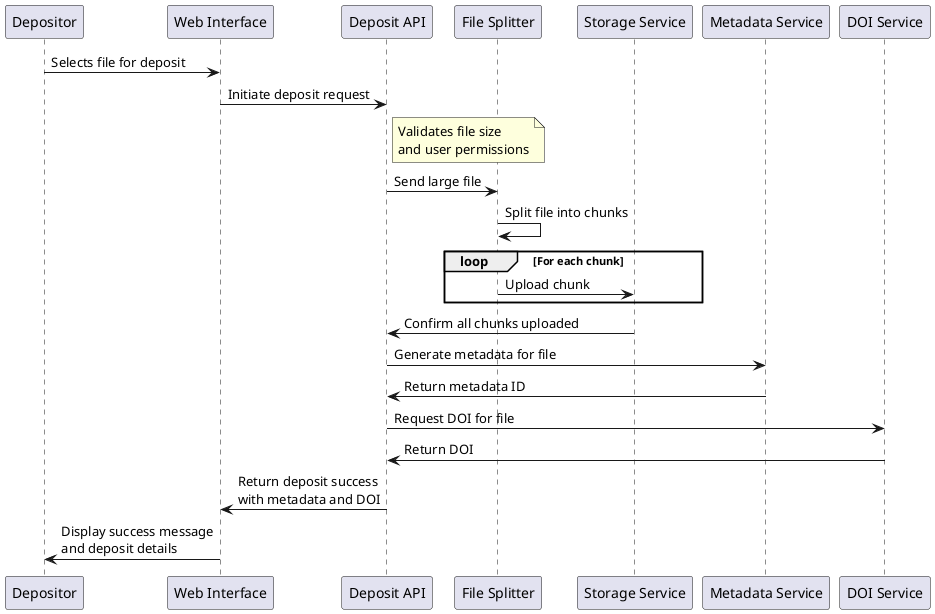 @startuml
participant Depositor as depositor
participant "Web Interface" as web
participant "Deposit API" as api
participant "File Splitter" as splitter
participant "Storage Service" as storage
participant "Metadata Service" as metadata
participant "DOI Service" as doi

depositor -> web : Selects file for deposit
web -> api : Initiate deposit request
note right of api : Validates file size\nand user permissions
api -> splitter : Send large file
splitter -> splitter : Split file into chunks
loop For each chunk
    splitter -> storage : Upload chunk
end
storage -> api : Confirm all chunks uploaded
api -> metadata : Generate metadata for file
metadata -> api : Return metadata ID
api -> doi : Request DOI for file
doi -> api : Return DOI
api -> web : Return deposit success\nwith metadata and DOI
web -> depositor : Display success message\nand deposit details
@enduml
